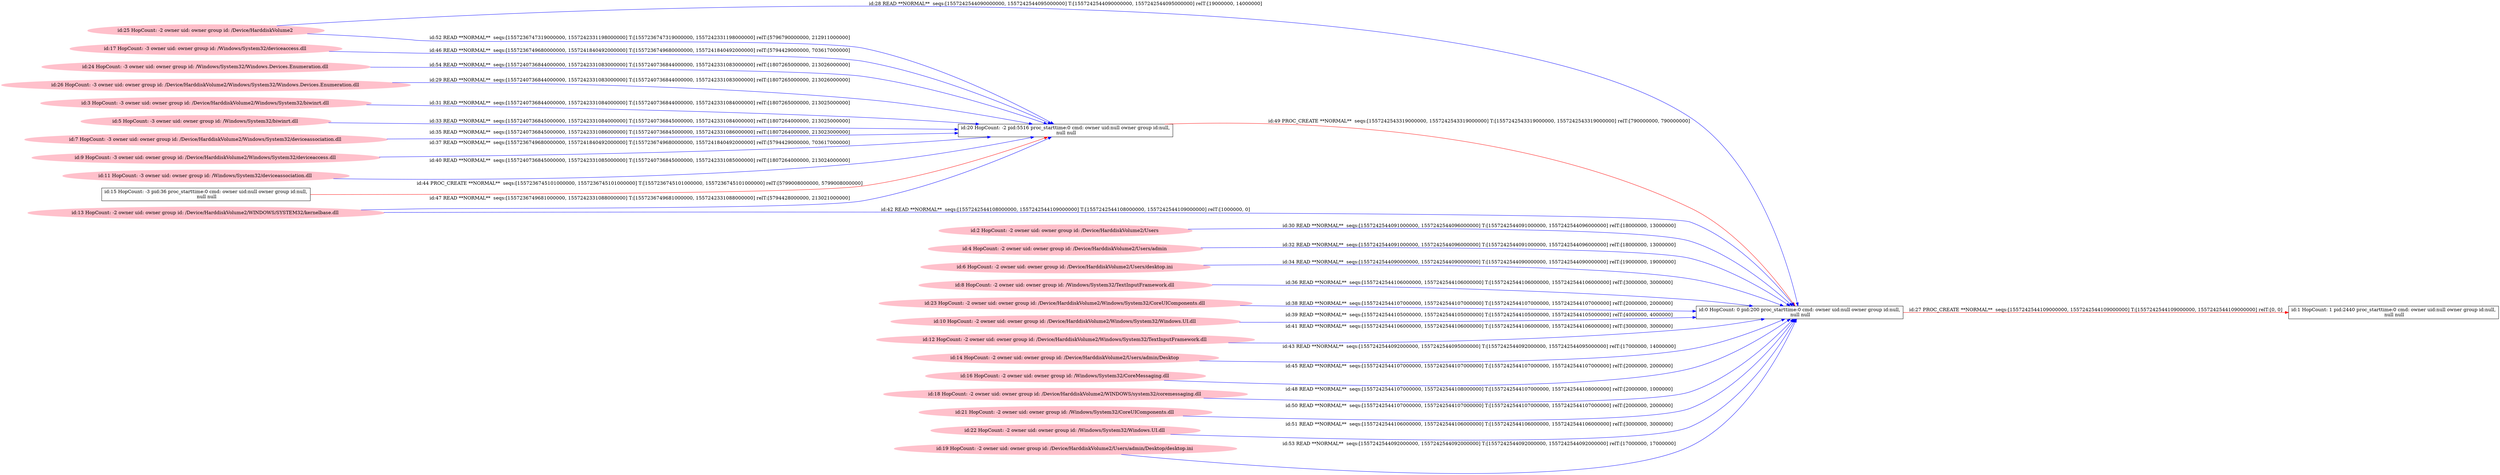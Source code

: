 digraph  {
rankdir=LR
"0"[color=black,label="id:0 HopCount: 0 pid:200 proc_starttime:0 cmd: owner uid:null owner group id:null,\n null null", shape=box,style=solid];
"1"[color=black,label="id:1 HopCount: 1 pid:2440 proc_starttime:0 cmd: owner uid:null owner group id:null,\n null null", shape=box,style=solid];
"0" -> "1" [id=27,__obj="PROC_CREATE"color=red,label="id:27 PROC_CREATE **NORMAL**  seqs:[1557242544109000000, 1557242544109000000] T:[1557242544109000000, 1557242544109000000] relT:[0, 0]",style=solid];
"25"[color=pink,label="id:25 HopCount: -2 owner uid: owner group id: /Device/HarddiskVolume2 ", shape=oval,style=filled];
"25" -> "0" [id=28,__obj="READ"color=blue,label="id:28 READ **NORMAL**  seqs:[1557242544090000000, 1557242544095000000] T:[1557242544090000000, 1557242544095000000] relT:[19000000, 14000000]",style=solid];
"26"[color=pink,label="id:26 HopCount: -3 owner uid: owner group id: /Device/HarddiskVolume2/Windows/System32/Windows.Devices.Enumeration.dll ", shape=oval,style=filled];
"20"[color=black,label="id:20 HopCount: -2 pid:5516 proc_starttime:0 cmd: owner uid:null owner group id:null,\n null null", shape=box,style=solid];
"26" -> "20" [id=29,__obj="READ"color=blue,label="id:29 READ **NORMAL**  seqs:[1557240736844000000, 1557242331083000000] T:[1557240736844000000, 1557242331083000000] relT:[1807265000000, 213026000000]",style=solid];
"2"[color=pink,label="id:2 HopCount: -2 owner uid: owner group id: /Device/HarddiskVolume2/Users ", shape=oval,style=filled];
"2" -> "0" [id=30,__obj="READ"color=blue,label="id:30 READ **NORMAL**  seqs:[1557242544091000000, 1557242544096000000] T:[1557242544091000000, 1557242544096000000] relT:[18000000, 13000000]",style=solid];
"3"[color=pink,label="id:3 HopCount: -3 owner uid: owner group id: /Device/HarddiskVolume2/Windows/System32/biwinrt.dll ", shape=oval,style=filled];
"3" -> "20" [id=31,__obj="READ"color=blue,label="id:31 READ **NORMAL**  seqs:[1557240736844000000, 1557242331084000000] T:[1557240736844000000, 1557242331084000000] relT:[1807265000000, 213025000000]",style=solid];
"4"[color=pink,label="id:4 HopCount: -2 owner uid: owner group id: /Device/HarddiskVolume2/Users/admin ", shape=oval,style=filled];
"4" -> "0" [id=32,__obj="READ"color=blue,label="id:32 READ **NORMAL**  seqs:[1557242544091000000, 1557242544096000000] T:[1557242544091000000, 1557242544096000000] relT:[18000000, 13000000]",style=solid];
"5"[color=pink,label="id:5 HopCount: -3 owner uid: owner group id: /Windows/System32/biwinrt.dll ", shape=oval,style=filled];
"5" -> "20" [id=33,__obj="READ"color=blue,label="id:33 READ **NORMAL**  seqs:[1557240736845000000, 1557242331084000000] T:[1557240736845000000, 1557242331084000000] relT:[1807264000000, 213025000000]",style=solid];
"6"[color=pink,label="id:6 HopCount: -2 owner uid: owner group id: /Device/HarddiskVolume2/Users/desktop.ini ", shape=oval,style=filled];
"6" -> "0" [id=34,__obj="READ"color=blue,label="id:34 READ **NORMAL**  seqs:[1557242544090000000, 1557242544090000000] T:[1557242544090000000, 1557242544090000000] relT:[19000000, 19000000]",style=solid];
"7"[color=pink,label="id:7 HopCount: -3 owner uid: owner group id: /Device/HarddiskVolume2/Windows/System32/deviceassociation.dll ", shape=oval,style=filled];
"7" -> "20" [id=35,__obj="READ"color=blue,label="id:35 READ **NORMAL**  seqs:[1557240736845000000, 1557242331086000000] T:[1557240736845000000, 1557242331086000000] relT:[1807264000000, 213023000000]",style=solid];
"8"[color=pink,label="id:8 HopCount: -2 owner uid: owner group id: /Windows/System32/TextInputFramework.dll ", shape=oval,style=filled];
"8" -> "0" [id=36,__obj="READ"color=blue,label="id:36 READ **NORMAL**  seqs:[1557242544106000000, 1557242544106000000] T:[1557242544106000000, 1557242544106000000] relT:[3000000, 3000000]",style=solid];
"9"[color=pink,label="id:9 HopCount: -3 owner uid: owner group id: /Device/HarddiskVolume2/Windows/System32/deviceaccess.dll ", shape=oval,style=filled];
"9" -> "20" [id=37,__obj="READ"color=blue,label="id:37 READ **NORMAL**  seqs:[1557236749680000000, 1557241840492000000] T:[1557236749680000000, 1557241840492000000] relT:[5794429000000, 703617000000]",style=solid];
"23"[color=pink,label="id:23 HopCount: -2 owner uid: owner group id: /Device/HarddiskVolume2/Windows/System32/CoreUIComponents.dll ", shape=oval,style=filled];
"23" -> "0" [id=38,__obj="READ"color=blue,label="id:38 READ **NORMAL**  seqs:[1557242544107000000, 1557242544107000000] T:[1557242544107000000, 1557242544107000000] relT:[2000000, 2000000]",style=solid];
"10"[color=pink,label="id:10 HopCount: -2 owner uid: owner group id: /Device/HarddiskVolume2/Windows/System32/Windows.UI.dll ", shape=oval,style=filled];
"10" -> "0" [id=39,__obj="READ"color=blue,label="id:39 READ **NORMAL**  seqs:[1557242544105000000, 1557242544105000000] T:[1557242544105000000, 1557242544105000000] relT:[4000000, 4000000]",style=solid];
"11"[color=pink,label="id:11 HopCount: -3 owner uid: owner group id: /Windows/System32/deviceassociation.dll ", shape=oval,style=filled];
"11" -> "20" [id=40,__obj="READ"color=blue,label="id:40 READ **NORMAL**  seqs:[1557240736845000000, 1557242331085000000] T:[1557240736845000000, 1557242331085000000] relT:[1807264000000, 213024000000]",style=solid];
"12"[color=pink,label="id:12 HopCount: -2 owner uid: owner group id: /Device/HarddiskVolume2/Windows/System32/TextInputFramework.dll ", shape=oval,style=filled];
"12" -> "0" [id=41,__obj="READ"color=blue,label="id:41 READ **NORMAL**  seqs:[1557242544106000000, 1557242544106000000] T:[1557242544106000000, 1557242544106000000] relT:[3000000, 3000000]",style=solid];
"13"[color=pink,label="id:13 HopCount: -2 owner uid: owner group id: /Device/HarddiskVolume2/WINDOWS/SYSTEM32/kernelbase.dll ", shape=oval,style=filled];
"13" -> "0" [id=42,__obj="READ"color=blue,label="id:42 READ **NORMAL**  seqs:[1557242544108000000, 1557242544109000000] T:[1557242544108000000, 1557242544109000000] relT:[1000000, 0]",style=solid];
"14"[color=pink,label="id:14 HopCount: -2 owner uid: owner group id: /Device/HarddiskVolume2/Users/admin/Desktop ", shape=oval,style=filled];
"14" -> "0" [id=43,__obj="READ"color=blue,label="id:43 READ **NORMAL**  seqs:[1557242544092000000, 1557242544095000000] T:[1557242544092000000, 1557242544095000000] relT:[17000000, 14000000]",style=solid];
"15"[color=black,label="id:15 HopCount: -3 pid:36 proc_starttime:0 cmd: owner uid:null owner group id:null,\n null null", shape=box,style=solid];
"15" -> "20" [id=44,__obj="PROC_CREATE"color=red,label="id:44 PROC_CREATE **NORMAL**  seqs:[1557236745101000000, 1557236745101000000] T:[1557236745101000000, 1557236745101000000] relT:[5799008000000, 5799008000000]",style=solid];
"16"[color=pink,label="id:16 HopCount: -2 owner uid: owner group id: /Windows/System32/CoreMessaging.dll ", shape=oval,style=filled];
"16" -> "0" [id=45,__obj="READ"color=blue,label="id:45 READ **NORMAL**  seqs:[1557242544107000000, 1557242544107000000] T:[1557242544107000000, 1557242544107000000] relT:[2000000, 2000000]",style=solid];
"17"[color=pink,label="id:17 HopCount: -3 owner uid: owner group id: /Windows/System32/deviceaccess.dll ", shape=oval,style=filled];
"17" -> "20" [id=46,__obj="READ"color=blue,label="id:46 READ **NORMAL**  seqs:[1557236749680000000, 1557241840492000000] T:[1557236749680000000, 1557241840492000000] relT:[5794429000000, 703617000000]",style=solid];
"13" -> "20" [id=47,__obj="READ"color=blue,label="id:47 READ **NORMAL**  seqs:[1557236749681000000, 1557242331088000000] T:[1557236749681000000, 1557242331088000000] relT:[5794428000000, 213021000000]",style=solid];
"18"[color=pink,label="id:18 HopCount: -2 owner uid: owner group id: /Device/HarddiskVolume2/WINDOWS/system32/coremessaging.dll ", shape=oval,style=filled];
"18" -> "0" [id=48,__obj="READ"color=blue,label="id:48 READ **NORMAL**  seqs:[1557242544107000000, 1557242544108000000] T:[1557242544107000000, 1557242544108000000] relT:[2000000, 1000000]",style=solid];
"20" -> "0" [id=49,__obj="PROC_CREATE"color=red,label="id:49 PROC_CREATE **NORMAL**  seqs:[1557242543319000000, 1557242543319000000] T:[1557242543319000000, 1557242543319000000] relT:[790000000, 790000000]",style=solid];
"21"[color=pink,label="id:21 HopCount: -2 owner uid: owner group id: /Windows/System32/CoreUIComponents.dll ", shape=oval,style=filled];
"21" -> "0" [id=50,__obj="READ"color=blue,label="id:50 READ **NORMAL**  seqs:[1557242544107000000, 1557242544107000000] T:[1557242544107000000, 1557242544107000000] relT:[2000000, 2000000]",style=solid];
"22"[color=pink,label="id:22 HopCount: -2 owner uid: owner group id: /Windows/System32/Windows.UI.dll ", shape=oval,style=filled];
"22" -> "0" [id=51,__obj="READ"color=blue,label="id:51 READ **NORMAL**  seqs:[1557242544106000000, 1557242544106000000] T:[1557242544106000000, 1557242544106000000] relT:[3000000, 3000000]",style=solid];
"25" -> "20" [id=52,__obj="READ"color=blue,label="id:52 READ **NORMAL**  seqs:[1557236747319000000, 1557242331198000000] T:[1557236747319000000, 1557242331198000000] relT:[5796790000000, 212911000000]",style=solid];
"19"[color=pink,label="id:19 HopCount: -2 owner uid: owner group id: /Device/HarddiskVolume2/Users/admin/Desktop/desktop.ini ", shape=oval,style=filled];
"19" -> "0" [id=53,__obj="READ"color=blue,label="id:53 READ **NORMAL**  seqs:[1557242544092000000, 1557242544092000000] T:[1557242544092000000, 1557242544092000000] relT:[17000000, 17000000]",style=solid];
"24"[color=pink,label="id:24 HopCount: -3 owner uid: owner group id: /Windows/System32/Windows.Devices.Enumeration.dll ", shape=oval,style=filled];
"24" -> "20" [id=54,__obj="READ"color=blue,label="id:54 READ **NORMAL**  seqs:[1557240736844000000, 1557242331083000000] T:[1557240736844000000, 1557242331083000000] relT:[1807265000000, 213026000000]",style=solid];
}